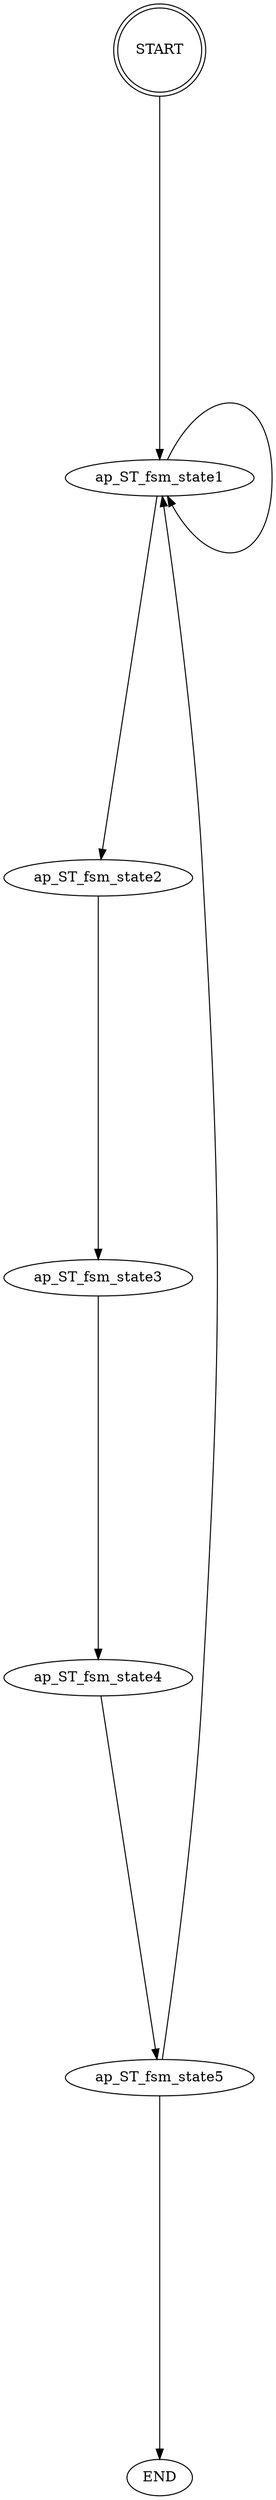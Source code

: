 digraph "" {
 graph [ranksep=5.0];
edge [color=black,
len=2.0
];
START	[shape=doublecircle];
START -> ap_ST_fsm_state1;
ap_ST_fsm_state1 -> ap_ST_fsm_state2;
ap_ST_fsm_state1 -> ap_ST_fsm_state1;
ap_ST_fsm_state2 -> ap_ST_fsm_state3;
ap_ST_fsm_state3 -> ap_ST_fsm_state4;
ap_ST_fsm_state4 -> ap_ST_fsm_state5;
ap_ST_fsm_state5 -> ap_ST_fsm_state1;
ap_ST_fsm_state5 -> END;
}
